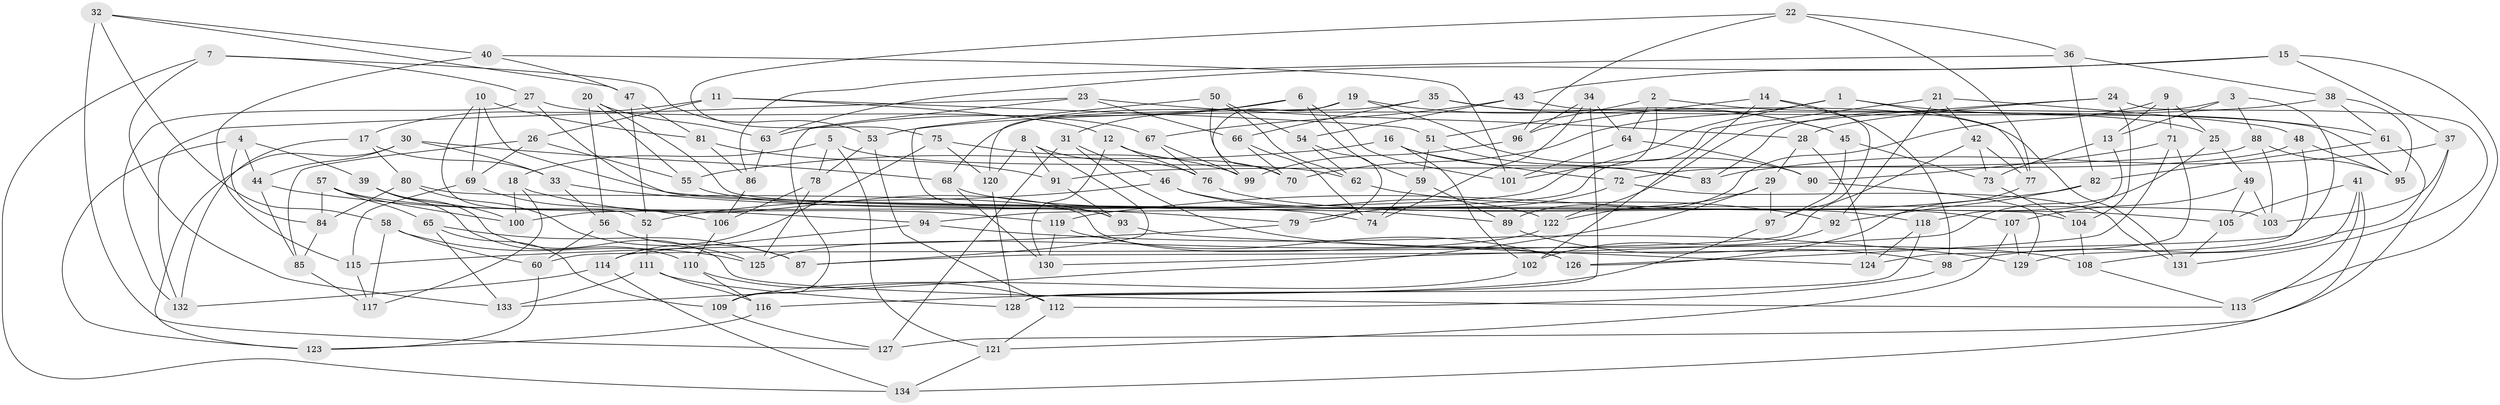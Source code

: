 // Generated by graph-tools (version 1.1) at 2025/11/02/27/25 16:11:49]
// undirected, 134 vertices, 268 edges
graph export_dot {
graph [start="1"]
  node [color=gray90,style=filled];
  1;
  2;
  3;
  4;
  5;
  6;
  7;
  8;
  9;
  10;
  11;
  12;
  13;
  14;
  15;
  16;
  17;
  18;
  19;
  20;
  21;
  22;
  23;
  24;
  25;
  26;
  27;
  28;
  29;
  30;
  31;
  32;
  33;
  34;
  35;
  36;
  37;
  38;
  39;
  40;
  41;
  42;
  43;
  44;
  45;
  46;
  47;
  48;
  49;
  50;
  51;
  52;
  53;
  54;
  55;
  56;
  57;
  58;
  59;
  60;
  61;
  62;
  63;
  64;
  65;
  66;
  67;
  68;
  69;
  70;
  71;
  72;
  73;
  74;
  75;
  76;
  77;
  78;
  79;
  80;
  81;
  82;
  83;
  84;
  85;
  86;
  87;
  88;
  89;
  90;
  91;
  92;
  93;
  94;
  95;
  96;
  97;
  98;
  99;
  100;
  101;
  102;
  103;
  104;
  105;
  106;
  107;
  108;
  109;
  110;
  111;
  112;
  113;
  114;
  115;
  116;
  117;
  118;
  119;
  120;
  121;
  122;
  123;
  124;
  125;
  126;
  127;
  128;
  129;
  130;
  131;
  132;
  133;
  134;
  1 -- 77;
  1 -- 61;
  1 -- 101;
  1 -- 70;
  2 -- 64;
  2 -- 25;
  2 -- 100;
  2 -- 51;
  3 -- 83;
  3 -- 87;
  3 -- 13;
  3 -- 88;
  4 -- 84;
  4 -- 44;
  4 -- 123;
  4 -- 39;
  5 -- 78;
  5 -- 62;
  5 -- 121;
  5 -- 18;
  6 -- 63;
  6 -- 101;
  6 -- 59;
  6 -- 31;
  7 -- 27;
  7 -- 53;
  7 -- 133;
  7 -- 134;
  8 -- 87;
  8 -- 91;
  8 -- 76;
  8 -- 120;
  9 -- 71;
  9 -- 89;
  9 -- 25;
  9 -- 13;
  10 -- 52;
  10 -- 81;
  10 -- 105;
  10 -- 69;
  11 -- 17;
  11 -- 51;
  11 -- 12;
  11 -- 26;
  12 -- 130;
  12 -- 70;
  12 -- 76;
  13 -- 118;
  13 -- 73;
  14 -- 98;
  14 -- 102;
  14 -- 97;
  14 -- 96;
  15 -- 113;
  15 -- 43;
  15 -- 63;
  15 -- 37;
  16 -- 83;
  16 -- 55;
  16 -- 72;
  16 -- 102;
  17 -- 132;
  17 -- 33;
  17 -- 80;
  18 -- 100;
  18 -- 93;
  18 -- 117;
  19 -- 120;
  19 -- 45;
  19 -- 99;
  19 -- 90;
  20 -- 63;
  20 -- 56;
  20 -- 103;
  20 -- 55;
  21 -- 94;
  21 -- 42;
  21 -- 48;
  21 -- 92;
  22 -- 96;
  22 -- 77;
  22 -- 36;
  22 -- 75;
  23 -- 66;
  23 -- 132;
  23 -- 109;
  23 -- 28;
  24 -- 131;
  24 -- 28;
  24 -- 104;
  24 -- 122;
  25 -- 130;
  25 -- 49;
  26 -- 55;
  26 -- 85;
  26 -- 69;
  27 -- 132;
  27 -- 67;
  27 -- 104;
  28 -- 124;
  28 -- 29;
  29 -- 133;
  29 -- 97;
  29 -- 122;
  30 -- 44;
  30 -- 123;
  30 -- 68;
  30 -- 33;
  31 -- 46;
  31 -- 108;
  31 -- 127;
  32 -- 47;
  32 -- 40;
  32 -- 58;
  32 -- 127;
  33 -- 79;
  33 -- 56;
  34 -- 74;
  34 -- 96;
  34 -- 128;
  34 -- 64;
  35 -- 68;
  35 -- 45;
  35 -- 131;
  35 -- 66;
  36 -- 86;
  36 -- 82;
  36 -- 38;
  37 -- 83;
  37 -- 127;
  37 -- 103;
  38 -- 53;
  38 -- 95;
  38 -- 61;
  39 -- 110;
  39 -- 113;
  39 -- 100;
  40 -- 101;
  40 -- 47;
  40 -- 115;
  41 -- 134;
  41 -- 113;
  41 -- 108;
  41 -- 105;
  42 -- 77;
  42 -- 60;
  42 -- 73;
  43 -- 67;
  43 -- 95;
  43 -- 54;
  44 -- 85;
  44 -- 94;
  45 -- 73;
  45 -- 97;
  46 -- 52;
  46 -- 118;
  46 -- 122;
  47 -- 81;
  47 -- 52;
  48 -- 72;
  48 -- 95;
  48 -- 129;
  49 -- 107;
  49 -- 105;
  49 -- 103;
  50 -- 93;
  50 -- 70;
  50 -- 62;
  50 -- 54;
  51 -- 83;
  51 -- 59;
  52 -- 111;
  53 -- 78;
  53 -- 112;
  54 -- 62;
  54 -- 79;
  55 -- 74;
  56 -- 60;
  56 -- 87;
  57 -- 100;
  57 -- 119;
  57 -- 84;
  57 -- 65;
  58 -- 60;
  58 -- 125;
  58 -- 117;
  59 -- 89;
  59 -- 74;
  60 -- 123;
  61 -- 98;
  61 -- 82;
  62 -- 92;
  63 -- 86;
  64 -- 101;
  64 -- 90;
  65 -- 133;
  65 -- 87;
  65 -- 109;
  66 -- 70;
  66 -- 74;
  67 -- 99;
  67 -- 76;
  68 -- 89;
  68 -- 130;
  69 -- 106;
  69 -- 115;
  71 -- 126;
  71 -- 124;
  71 -- 90;
  72 -- 79;
  72 -- 131;
  73 -- 104;
  75 -- 99;
  75 -- 114;
  75 -- 120;
  76 -- 107;
  77 -- 126;
  78 -- 125;
  78 -- 106;
  79 -- 115;
  80 -- 126;
  80 -- 125;
  80 -- 84;
  81 -- 91;
  81 -- 86;
  82 -- 119;
  82 -- 92;
  84 -- 85;
  85 -- 117;
  86 -- 106;
  88 -- 91;
  88 -- 95;
  88 -- 103;
  89 -- 98;
  90 -- 129;
  91 -- 93;
  92 -- 102;
  93 -- 124;
  94 -- 114;
  94 -- 129;
  96 -- 99;
  97 -- 116;
  98 -- 112;
  102 -- 109;
  104 -- 108;
  105 -- 131;
  106 -- 110;
  107 -- 129;
  107 -- 121;
  108 -- 113;
  109 -- 127;
  110 -- 112;
  110 -- 116;
  111 -- 128;
  111 -- 133;
  111 -- 116;
  112 -- 121;
  114 -- 134;
  114 -- 132;
  115 -- 117;
  116 -- 123;
  118 -- 124;
  118 -- 128;
  119 -- 126;
  119 -- 130;
  120 -- 128;
  121 -- 134;
  122 -- 125;
}
